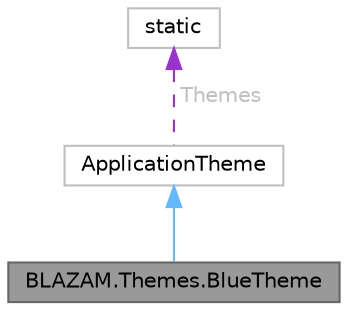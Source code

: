 digraph "BLAZAM.Themes.BlueTheme"
{
 // LATEX_PDF_SIZE
  bgcolor="transparent";
  edge [fontname=Helvetica,fontsize=10,labelfontname=Helvetica,labelfontsize=10];
  node [fontname=Helvetica,fontsize=10,shape=box,height=0.2,width=0.4];
  Node1 [id="Node000001",label="BLAZAM.Themes.BlueTheme",height=0.2,width=0.4,color="gray40", fillcolor="grey60", style="filled", fontcolor="black",tooltip=" "];
  Node2 -> Node1 [id="edge1_Node000001_Node000002",dir="back",color="steelblue1",style="solid",tooltip=" "];
  Node2 [id="Node000002",label="ApplicationTheme",height=0.2,width=0.4,color="grey75", fillcolor="white", style="filled",URL="$class_b_l_a_z_a_m_1_1_themes_1_1_application_theme.html",tooltip=" "];
  Node3 -> Node2 [id="edge2_Node000002_Node000003",dir="back",color="darkorchid3",style="dashed",tooltip=" ",label=" Themes",fontcolor="grey" ];
  Node3 [id="Node000003",label="static",height=0.2,width=0.4,color="grey75", fillcolor="white", style="filled",tooltip=" "];
}
